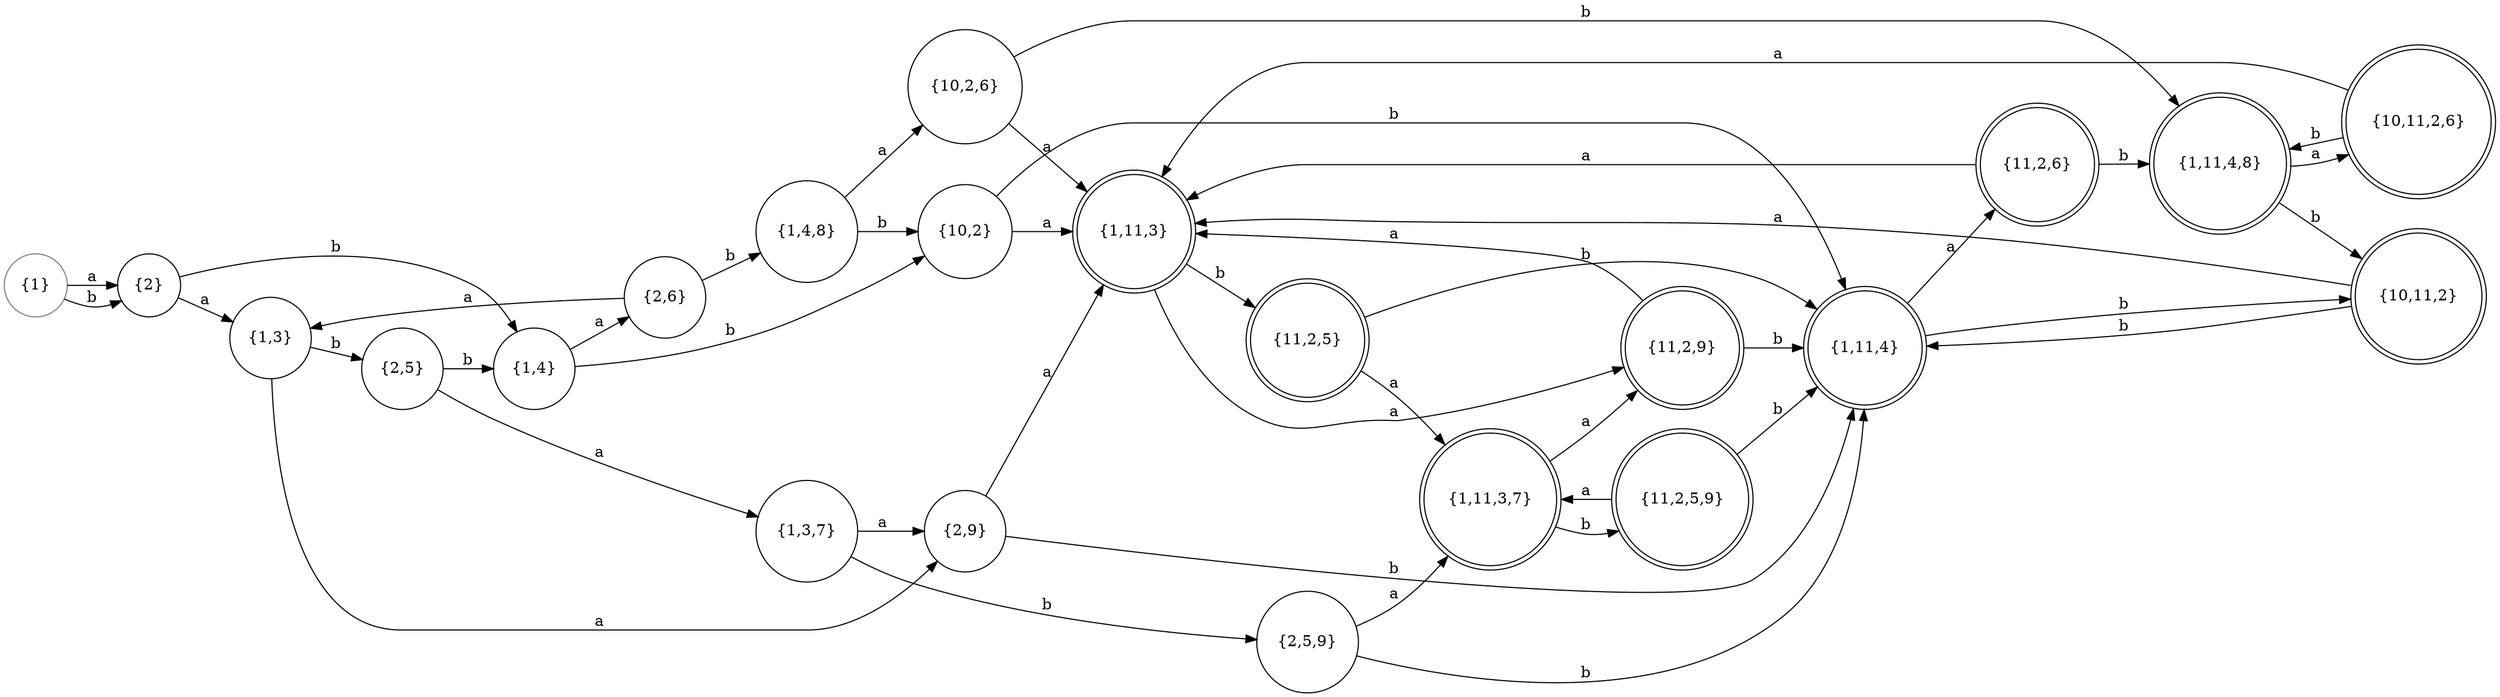 digraph G{
  rankdir=LR;
  "{1}" [color = "#808080", shape = circle];
  "{10,11,2,6}","{11,2,6}","{1,11,3,7}","{11,2,9}",
  "{1,11,4,8}","{10,11,2}","{11,2,5,9}","{1,11,3}",
  "{1,11,4}","{11,2,5}"[shape = doublecircle];
  node [shape = circle];

  "{1}" -> "{2}"  [label = "a"];
  "{1}" -> "{2}" [label = "b"];        
  "{2}" -> "{1,3}"  [label = "a"];     
  "{2}" -> "{1,4}" [label = "b"];      
  "{1,3}" -> "{2,9}"  [label = "a"];   
  "{1,3}" -> "{2,5}" [label = "b"];    
  "{1,4}" -> "{2,6}"  [label = "a"];   
  "{1,4}" -> "{10,2}" [label = "b"];   
  "{2,9}" -> "{1,11,3}"  [label = "a"];
  "{2,9}" -> "{1,11,4}" [label = "b"]; 
  "{2,5}" -> "{1,3,7}"  [label = "a"]; 
  "{2,5}" -> "{1,4}" [label = "b"];    
  "{2,6}" -> "{1,3}"  [label = "a"];
  "{2,6}" -> "{1,4,8}" [label = "b"];
  "{10,2}" -> "{1,11,3}"  [label = "a"];
  "{10,2}" -> "{1,11,4}" [label = "b"];
  "{1,11,3}" -> "{11,2,9}"  [label = "a"];
  "{1,11,3}" -> "{11,2,5}" [label = "b"];
  "{1,11,4}" -> "{11,2,6}"  [label = "a"];
  "{1,11,4}" -> "{10,11,2}" [label = "b"];
  "{1,3,7}" -> "{2,9}"  [label = "a"];
  "{1,3,7}" -> "{2,5,9}" [label = "b"];
  "{1,4,8}" -> "{10,2,6}"  [label = "a"];
  "{1,4,8}" -> "{10,2}" [label = "b"];
  "{11,2,9}" -> "{1,11,3}"  [label = "a"];
  "{11,2,9}" -> "{1,11,4}" [label = "b"];
  "{11,2,5}" -> "{1,11,3,7}"  [label = "a"];
  "{11,2,5}" -> "{1,11,4}" [label = "b"];
  "{11,2,6}" -> "{1,11,3}"  [label = "a"];
  "{11,2,6}" -> "{1,11,4,8}" [label = "b"];
  "{10,11,2}" -> "{1,11,3}"  [label = "a"];
  "{10,11,2}" -> "{1,11,4}" [label = "b"];
  "{2,5,9}" -> "{1,11,3,7}"  [label = "a"];
  "{2,5,9}" -> "{1,11,4}" [label = "b"];
  "{10,2,6}" -> "{1,11,3}"  [label = "a"];
  "{10,2,6}" -> "{1,11,4,8}" [label = "b"];
  "{1,11,3,7}" -> "{11,2,9}"  [label = "a"];
  "{1,11,3,7}" -> "{11,2,5,9}" [label = "b"];
  "{1,11,4,8}" -> "{10,11,2,6}"  [label = "a"];
  "{1,11,4,8}" -> "{10,11,2}" [label = "b"];
  "{11,2,5,9}" -> "{1,11,3,7}"  [label = "a"];
  "{11,2,5,9}" -> "{1,11,4}" [label = "b"];
  "{10,11,2,6}" -> "{1,11,3}"  [label = "a"];
  "{10,11,2,6}" -> "{1,11,4,8}" [label = "b"];
}
